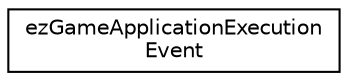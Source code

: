 digraph "Graphical Class Hierarchy"
{
 // LATEX_PDF_SIZE
  edge [fontname="Helvetica",fontsize="10",labelfontname="Helvetica",labelfontsize="10"];
  node [fontname="Helvetica",fontsize="10",shape=record];
  rankdir="LR";
  Node0 [label="ezGameApplicationExecution\lEvent",height=0.2,width=0.4,color="black", fillcolor="white", style="filled",URL="$d0/db6/structez_game_application_execution_event.htm",tooltip=" "];
}

